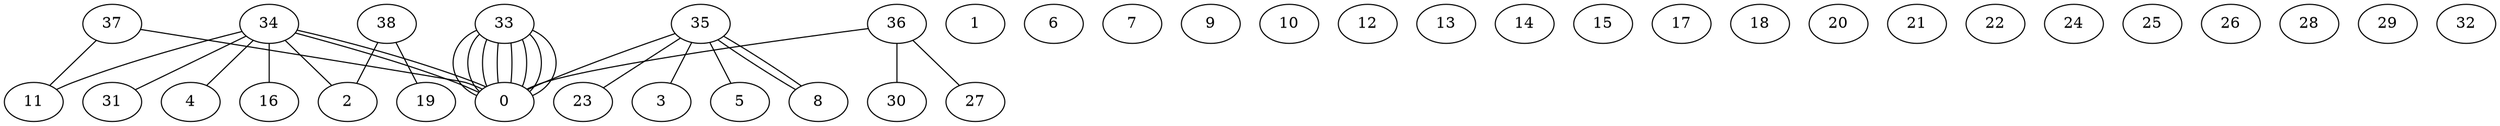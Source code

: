 graph G {
0;
1;
2;
3;
4;
5;
6;
7;
8;
9;
10;
11;
12;
13;
14;
15;
16;
17;
18;
19;
20;
21;
22;
23;
24;
25;
26;
27;
28;
29;
30;
31;
32;
33;
34;
35;
36;
37;
38;
38--2 ;
38--19 ;
37--11 ;
37--0 ;
36--30 ;
36--27 ;
36--0 ;
35--8 ;
35--8 ;
35--5 ;
35--3 ;
35--23 ;
35--0 ;
34--4 ;
34--16 ;
34--31 ;
34--11 ;
34--2 ;
34--0 ;
34--0 ;
33--0 ;
33--0 ;
33--0 ;
33--0 ;
33--0 ;
33--0 ;
33--0 ;
33--0 ;
}
